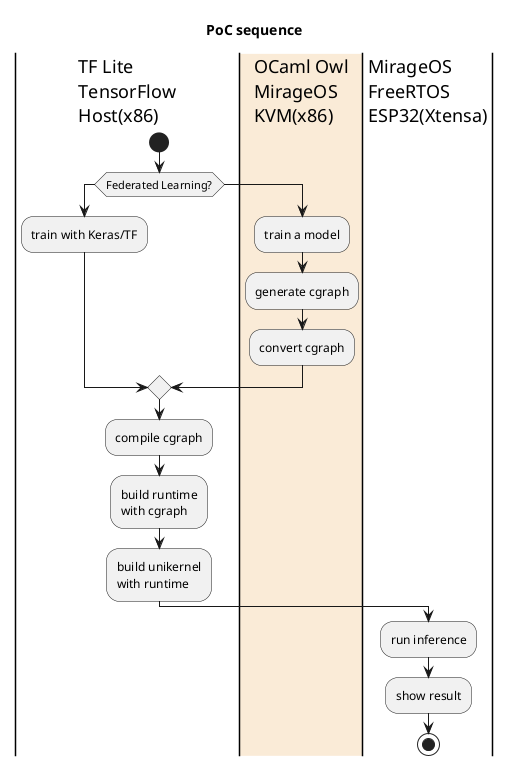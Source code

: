 @startuml
title PoC sequence
|TF Lite\nTensorFlow\nHost(x86)|
start
if (Federated Learning?) then
|TF Lite\nTensorFlow\nHost(x86)|
:train with Keras/TF;
else
|#AntiqueWhite|OCaml Owl\nMirageOS\nKVM(x86)|
:train a model;
:generate cgraph;
:convert cgraph;
endif
|TF Lite\nTensorFlow\nHost(x86)|
:compile cgraph;
:build runtime\nwith cgraph;
:build unikernel\nwith runtime;
|MirageOS\nFreeRTOS\nESP32(Xtensa)|
:run inference;
:show result;
stop
@enduml
